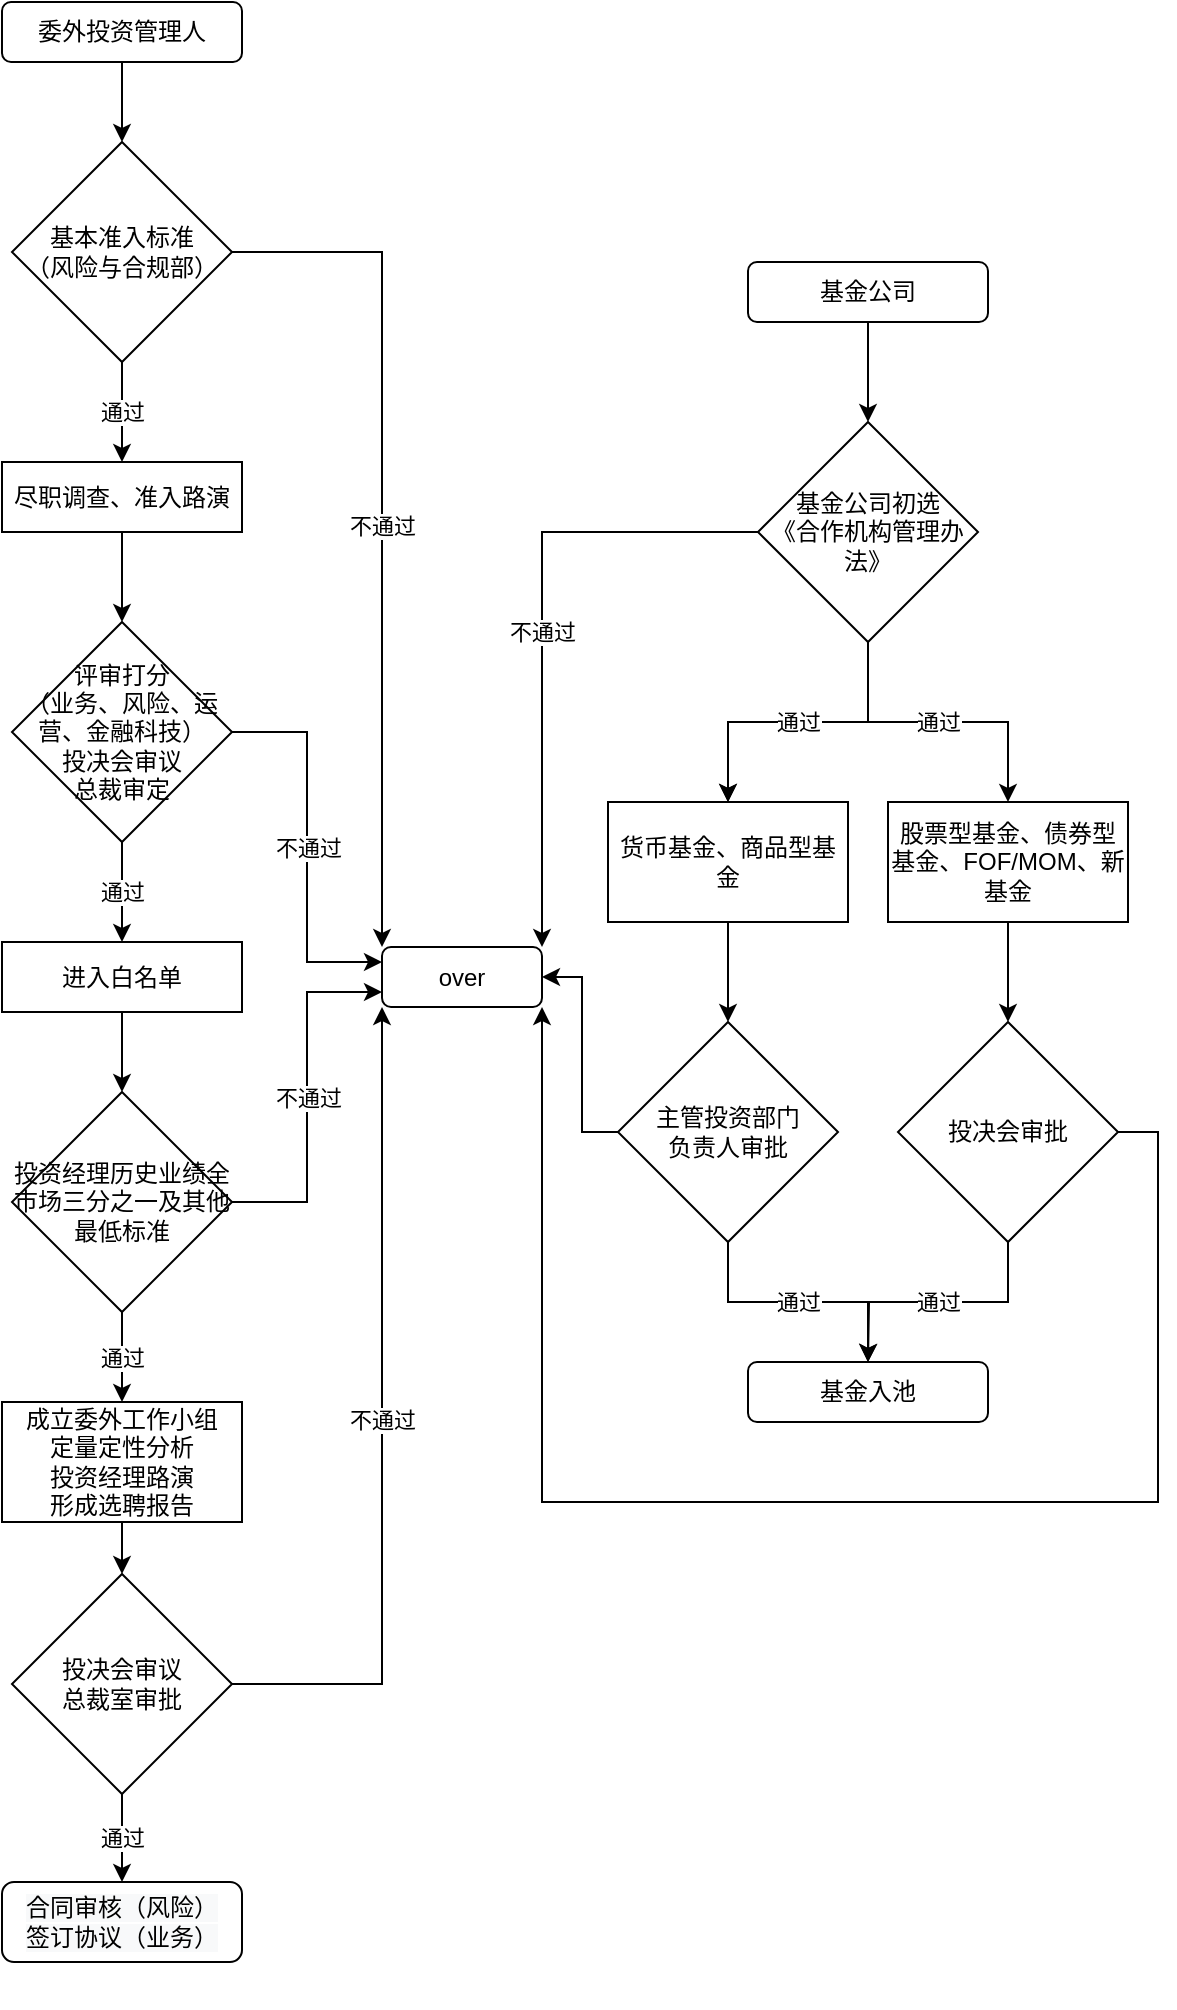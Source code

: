 <mxfile version="13.10.0" type="github">
  <diagram id="uhXueF3WpJiIvvkvNbeo" name="Page-1">
    <mxGraphModel dx="1148" dy="728" grid="1" gridSize="10" guides="1" tooltips="1" connect="1" arrows="1" fold="1" page="1" pageScale="1" pageWidth="827" pageHeight="1169" math="0" shadow="0">
      <root>
        <mxCell id="0" />
        <mxCell id="1" parent="0" />
        <mxCell id="JYWzP_5s_lCYPq6KCB7E-22" value="通过" style="edgeStyle=orthogonalEdgeStyle;rounded=0;orthogonalLoop=1;jettySize=auto;html=1;" edge="1" parent="1" source="JYWzP_5s_lCYPq6KCB7E-2" target="JYWzP_5s_lCYPq6KCB7E-13">
          <mxGeometry relative="1" as="geometry" />
        </mxCell>
        <mxCell id="JYWzP_5s_lCYPq6KCB7E-32" value="不通过" style="edgeStyle=orthogonalEdgeStyle;rounded=0;orthogonalLoop=1;jettySize=auto;html=1;entryX=0;entryY=0;entryDx=0;entryDy=0;" edge="1" parent="1" source="JYWzP_5s_lCYPq6KCB7E-2" target="JYWzP_5s_lCYPq6KCB7E-31">
          <mxGeometry relative="1" as="geometry" />
        </mxCell>
        <mxCell id="JYWzP_5s_lCYPq6KCB7E-2" value="基本准入标准&lt;br&gt;（风险与合规部）" style="rhombus;whiteSpace=wrap;html=1;" vertex="1" parent="1">
          <mxGeometry x="75" y="110" width="110" height="110" as="geometry" />
        </mxCell>
        <mxCell id="JYWzP_5s_lCYPq6KCB7E-3" value="" style="endArrow=classic;html=1;exitX=0.5;exitY=1;exitDx=0;exitDy=0;exitPerimeter=0;" edge="1" parent="1" source="JYWzP_5s_lCYPq6KCB7E-21" target="JYWzP_5s_lCYPq6KCB7E-2">
          <mxGeometry width="50" height="50" relative="1" as="geometry">
            <mxPoint x="130" y="70" as="sourcePoint" />
            <mxPoint x="440" y="180" as="targetPoint" />
          </mxGeometry>
        </mxCell>
        <mxCell id="JYWzP_5s_lCYPq6KCB7E-17" value="" style="edgeStyle=orthogonalEdgeStyle;rounded=0;orthogonalLoop=1;jettySize=auto;html=1;" edge="1" parent="1" source="JYWzP_5s_lCYPq6KCB7E-13" target="JYWzP_5s_lCYPq6KCB7E-16">
          <mxGeometry relative="1" as="geometry" />
        </mxCell>
        <mxCell id="JYWzP_5s_lCYPq6KCB7E-13" value="尽职调查、准入路演" style="whiteSpace=wrap;html=1;" vertex="1" parent="1">
          <mxGeometry x="70" y="270" width="120" height="35" as="geometry" />
        </mxCell>
        <mxCell id="JYWzP_5s_lCYPq6KCB7E-19" value="通过" style="edgeStyle=orthogonalEdgeStyle;rounded=0;orthogonalLoop=1;jettySize=auto;html=1;" edge="1" parent="1" source="JYWzP_5s_lCYPq6KCB7E-16" target="JYWzP_5s_lCYPq6KCB7E-18">
          <mxGeometry relative="1" as="geometry" />
        </mxCell>
        <mxCell id="JYWzP_5s_lCYPq6KCB7E-33" value="不通过" style="edgeStyle=orthogonalEdgeStyle;rounded=0;orthogonalLoop=1;jettySize=auto;html=1;entryX=0;entryY=0.25;entryDx=0;entryDy=0;" edge="1" parent="1" source="JYWzP_5s_lCYPq6KCB7E-16" target="JYWzP_5s_lCYPq6KCB7E-31">
          <mxGeometry relative="1" as="geometry">
            <mxPoint x="350" y="380" as="targetPoint" />
          </mxGeometry>
        </mxCell>
        <mxCell id="JYWzP_5s_lCYPq6KCB7E-16" value="评审打分&lt;br&gt;（业务、风险、运营、金融科技）&lt;br&gt;投决会审议&lt;br&gt;总裁审定" style="rhombus;whiteSpace=wrap;html=1;" vertex="1" parent="1">
          <mxGeometry x="75" y="350" width="110" height="110" as="geometry" />
        </mxCell>
        <mxCell id="JYWzP_5s_lCYPq6KCB7E-24" value="" style="edgeStyle=orthogonalEdgeStyle;rounded=0;orthogonalLoop=1;jettySize=auto;html=1;" edge="1" parent="1" source="JYWzP_5s_lCYPq6KCB7E-18" target="JYWzP_5s_lCYPq6KCB7E-23">
          <mxGeometry relative="1" as="geometry" />
        </mxCell>
        <mxCell id="JYWzP_5s_lCYPq6KCB7E-18" value="进入白名单" style="whiteSpace=wrap;html=1;" vertex="1" parent="1">
          <mxGeometry x="70" y="510" width="120" height="35" as="geometry" />
        </mxCell>
        <mxCell id="JYWzP_5s_lCYPq6KCB7E-21" value="委外投资管理人" style="rounded=1;whiteSpace=wrap;html=1;" vertex="1" parent="1">
          <mxGeometry x="70" y="40" width="120" height="30" as="geometry" />
        </mxCell>
        <mxCell id="JYWzP_5s_lCYPq6KCB7E-26" value="通过" style="edgeStyle=orthogonalEdgeStyle;rounded=0;orthogonalLoop=1;jettySize=auto;html=1;exitX=0.5;exitY=1;exitDx=0;exitDy=0;" edge="1" parent="1" source="JYWzP_5s_lCYPq6KCB7E-23" target="JYWzP_5s_lCYPq6KCB7E-25">
          <mxGeometry relative="1" as="geometry">
            <mxPoint x="130" y="701" as="sourcePoint" />
          </mxGeometry>
        </mxCell>
        <mxCell id="JYWzP_5s_lCYPq6KCB7E-34" value="不通过" style="edgeStyle=orthogonalEdgeStyle;rounded=0;orthogonalLoop=1;jettySize=auto;html=1;entryX=0;entryY=0.75;entryDx=0;entryDy=0;" edge="1" parent="1" source="JYWzP_5s_lCYPq6KCB7E-23" target="JYWzP_5s_lCYPq6KCB7E-31">
          <mxGeometry relative="1" as="geometry" />
        </mxCell>
        <mxCell id="JYWzP_5s_lCYPq6KCB7E-23" value="投资经理历史业绩全市场三分之一及其他最低标准" style="rhombus;whiteSpace=wrap;html=1;" vertex="1" parent="1">
          <mxGeometry x="75" y="585" width="110" height="110" as="geometry" />
        </mxCell>
        <mxCell id="JYWzP_5s_lCYPq6KCB7E-28" value="" style="edgeStyle=orthogonalEdgeStyle;rounded=0;orthogonalLoop=1;jettySize=auto;html=1;" edge="1" parent="1" source="JYWzP_5s_lCYPq6KCB7E-25" target="JYWzP_5s_lCYPq6KCB7E-27">
          <mxGeometry relative="1" as="geometry" />
        </mxCell>
        <mxCell id="JYWzP_5s_lCYPq6KCB7E-25" value="成立委外工作小组&lt;br&gt;定量定性分析&lt;br&gt;投资经理路演&lt;br&gt;形成选聘报告" style="whiteSpace=wrap;html=1;" vertex="1" parent="1">
          <mxGeometry x="70" y="740" width="120" height="60" as="geometry" />
        </mxCell>
        <mxCell id="JYWzP_5s_lCYPq6KCB7E-30" value="通过" style="edgeStyle=orthogonalEdgeStyle;rounded=0;orthogonalLoop=1;jettySize=auto;html=1;entryX=0.5;entryY=0;entryDx=0;entryDy=0;" edge="1" parent="1" source="JYWzP_5s_lCYPq6KCB7E-27" target="JYWzP_5s_lCYPq6KCB7E-52">
          <mxGeometry relative="1" as="geometry">
            <mxPoint x="130" y="980" as="targetPoint" />
          </mxGeometry>
        </mxCell>
        <mxCell id="JYWzP_5s_lCYPq6KCB7E-35" value="不通过" style="edgeStyle=orthogonalEdgeStyle;rounded=0;orthogonalLoop=1;jettySize=auto;html=1;entryX=0;entryY=1;entryDx=0;entryDy=0;" edge="1" parent="1" source="JYWzP_5s_lCYPq6KCB7E-27" target="JYWzP_5s_lCYPq6KCB7E-31">
          <mxGeometry relative="1" as="geometry" />
        </mxCell>
        <mxCell id="JYWzP_5s_lCYPq6KCB7E-27" value="投决会审议&lt;br&gt;总裁室审批" style="rhombus;whiteSpace=wrap;html=1;" vertex="1" parent="1">
          <mxGeometry x="75" y="826" width="110" height="110" as="geometry" />
        </mxCell>
        <mxCell id="JYWzP_5s_lCYPq6KCB7E-31" value="over" style="rounded=1;whiteSpace=wrap;html=1;" vertex="1" parent="1">
          <mxGeometry x="260" y="512.5" width="80" height="30" as="geometry" />
        </mxCell>
        <mxCell id="JYWzP_5s_lCYPq6KCB7E-38" value="" style="edgeStyle=orthogonalEdgeStyle;rounded=0;orthogonalLoop=1;jettySize=auto;html=1;entryX=0.5;entryY=0;entryDx=0;entryDy=0;" edge="1" parent="1" source="JYWzP_5s_lCYPq6KCB7E-36" target="JYWzP_5s_lCYPq6KCB7E-39">
          <mxGeometry relative="1" as="geometry">
            <mxPoint x="503" y="255" as="targetPoint" />
          </mxGeometry>
        </mxCell>
        <mxCell id="JYWzP_5s_lCYPq6KCB7E-36" value="基金公司" style="rounded=1;whiteSpace=wrap;html=1;" vertex="1" parent="1">
          <mxGeometry x="443" y="170" width="120" height="30" as="geometry" />
        </mxCell>
        <mxCell id="JYWzP_5s_lCYPq6KCB7E-41" value="" style="edgeStyle=orthogonalEdgeStyle;rounded=0;orthogonalLoop=1;jettySize=auto;html=1;" edge="1" parent="1" source="JYWzP_5s_lCYPq6KCB7E-39" target="JYWzP_5s_lCYPq6KCB7E-40">
          <mxGeometry relative="1" as="geometry" />
        </mxCell>
        <mxCell id="JYWzP_5s_lCYPq6KCB7E-42" value="通过" style="edgeStyle=orthogonalEdgeStyle;rounded=0;orthogonalLoop=1;jettySize=auto;html=1;" edge="1" parent="1" source="JYWzP_5s_lCYPq6KCB7E-39" target="JYWzP_5s_lCYPq6KCB7E-40">
          <mxGeometry relative="1" as="geometry" />
        </mxCell>
        <mxCell id="JYWzP_5s_lCYPq6KCB7E-44" value="通过" style="edgeStyle=orthogonalEdgeStyle;rounded=0;orthogonalLoop=1;jettySize=auto;html=1;" edge="1" parent="1" source="JYWzP_5s_lCYPq6KCB7E-39" target="JYWzP_5s_lCYPq6KCB7E-43">
          <mxGeometry relative="1" as="geometry" />
        </mxCell>
        <mxCell id="JYWzP_5s_lCYPq6KCB7E-55" value="不通过" style="edgeStyle=orthogonalEdgeStyle;rounded=0;orthogonalLoop=1;jettySize=auto;html=1;entryX=1;entryY=0;entryDx=0;entryDy=0;" edge="1" parent="1" source="JYWzP_5s_lCYPq6KCB7E-39" target="JYWzP_5s_lCYPq6KCB7E-31">
          <mxGeometry relative="1" as="geometry">
            <mxPoint x="370" y="612.5" as="targetPoint" />
          </mxGeometry>
        </mxCell>
        <mxCell id="JYWzP_5s_lCYPq6KCB7E-39" value="基金公司初选&lt;br&gt;《合作机构管理办法》" style="rhombus;whiteSpace=wrap;html=1;" vertex="1" parent="1">
          <mxGeometry x="448" y="250" width="110" height="110" as="geometry" />
        </mxCell>
        <mxCell id="JYWzP_5s_lCYPq6KCB7E-46" value="" style="edgeStyle=orthogonalEdgeStyle;rounded=0;orthogonalLoop=1;jettySize=auto;html=1;" edge="1" parent="1" source="JYWzP_5s_lCYPq6KCB7E-40" target="JYWzP_5s_lCYPq6KCB7E-45">
          <mxGeometry relative="1" as="geometry" />
        </mxCell>
        <mxCell id="JYWzP_5s_lCYPq6KCB7E-40" value="货币基金、商品型基金" style="whiteSpace=wrap;html=1;" vertex="1" parent="1">
          <mxGeometry x="373" y="440" width="120" height="60" as="geometry" />
        </mxCell>
        <mxCell id="JYWzP_5s_lCYPq6KCB7E-48" value="" style="edgeStyle=orthogonalEdgeStyle;rounded=0;orthogonalLoop=1;jettySize=auto;html=1;" edge="1" parent="1" source="JYWzP_5s_lCYPq6KCB7E-43" target="JYWzP_5s_lCYPq6KCB7E-47">
          <mxGeometry relative="1" as="geometry" />
        </mxCell>
        <mxCell id="JYWzP_5s_lCYPq6KCB7E-43" value="股票型基金、债券型基金、FOF/MOM、新基金" style="whiteSpace=wrap;html=1;" vertex="1" parent="1">
          <mxGeometry x="513" y="440" width="120" height="60" as="geometry" />
        </mxCell>
        <mxCell id="JYWzP_5s_lCYPq6KCB7E-53" value="通过" style="edgeStyle=orthogonalEdgeStyle;rounded=0;orthogonalLoop=1;jettySize=auto;html=1;entryX=0.5;entryY=0;entryDx=0;entryDy=0;" edge="1" parent="1" source="JYWzP_5s_lCYPq6KCB7E-45" target="JYWzP_5s_lCYPq6KCB7E-51">
          <mxGeometry relative="1" as="geometry" />
        </mxCell>
        <mxCell id="JYWzP_5s_lCYPq6KCB7E-58" style="edgeStyle=orthogonalEdgeStyle;rounded=0;orthogonalLoop=1;jettySize=auto;html=1;entryX=1;entryY=0.5;entryDx=0;entryDy=0;" edge="1" parent="1" source="JYWzP_5s_lCYPq6KCB7E-45" target="JYWzP_5s_lCYPq6KCB7E-31">
          <mxGeometry relative="1" as="geometry">
            <Array as="points">
              <mxPoint x="360" y="605" />
              <mxPoint x="360" y="527" />
            </Array>
          </mxGeometry>
        </mxCell>
        <mxCell id="JYWzP_5s_lCYPq6KCB7E-45" value="主管投资部门&lt;br&gt;负责人审批" style="rhombus;whiteSpace=wrap;html=1;" vertex="1" parent="1">
          <mxGeometry x="378" y="550" width="110" height="110" as="geometry" />
        </mxCell>
        <mxCell id="JYWzP_5s_lCYPq6KCB7E-54" value="通过" style="edgeStyle=orthogonalEdgeStyle;rounded=0;orthogonalLoop=1;jettySize=auto;html=1;exitX=0.5;exitY=1;exitDx=0;exitDy=0;" edge="1" parent="1" source="JYWzP_5s_lCYPq6KCB7E-47">
          <mxGeometry relative="1" as="geometry">
            <mxPoint x="503" y="720" as="targetPoint" />
          </mxGeometry>
        </mxCell>
        <mxCell id="JYWzP_5s_lCYPq6KCB7E-59" style="edgeStyle=orthogonalEdgeStyle;rounded=0;orthogonalLoop=1;jettySize=auto;html=1;entryX=1;entryY=1;entryDx=0;entryDy=0;exitX=1;exitY=0.5;exitDx=0;exitDy=0;" edge="1" parent="1" source="JYWzP_5s_lCYPq6KCB7E-47" target="JYWzP_5s_lCYPq6KCB7E-31">
          <mxGeometry relative="1" as="geometry">
            <Array as="points">
              <mxPoint x="648" y="605" />
              <mxPoint x="648" y="790" />
              <mxPoint x="340" y="790" />
            </Array>
          </mxGeometry>
        </mxCell>
        <mxCell id="JYWzP_5s_lCYPq6KCB7E-47" value="投决会审批" style="rhombus;whiteSpace=wrap;html=1;" vertex="1" parent="1">
          <mxGeometry x="518" y="550" width="110" height="110" as="geometry" />
        </mxCell>
        <mxCell id="JYWzP_5s_lCYPq6KCB7E-51" value="基金入池" style="rounded=1;whiteSpace=wrap;html=1;" vertex="1" parent="1">
          <mxGeometry x="443" y="720" width="120" height="30" as="geometry" />
        </mxCell>
        <mxCell id="JYWzP_5s_lCYPq6KCB7E-52" value="&#xa;&#xa;&lt;span style=&quot;color: rgb(0, 0, 0); font-family: helvetica; font-size: 12px; font-style: normal; font-weight: 400; letter-spacing: normal; text-align: center; text-indent: 0px; text-transform: none; word-spacing: 0px; background-color: rgb(248, 249, 250); display: inline; float: none;&quot;&gt;合同审核（风险）&lt;/span&gt;&lt;br style=&quot;color: rgb(0, 0, 0); font-family: helvetica; font-size: 12px; font-style: normal; font-weight: 400; letter-spacing: normal; text-align: center; text-indent: 0px; text-transform: none; word-spacing: 0px; background-color: rgb(248, 249, 250);&quot;&gt;&lt;span style=&quot;color: rgb(0, 0, 0); font-family: helvetica; font-size: 12px; font-style: normal; font-weight: 400; letter-spacing: normal; text-align: center; text-indent: 0px; text-transform: none; word-spacing: 0px; background-color: rgb(248, 249, 250); display: inline; float: none;&quot;&gt;签订协议（业务）&lt;/span&gt;&#xa;&#xa;" style="rounded=1;whiteSpace=wrap;html=1;" vertex="1" parent="1">
          <mxGeometry x="70" y="980" width="120" height="40" as="geometry" />
        </mxCell>
      </root>
    </mxGraphModel>
  </diagram>
</mxfile>
